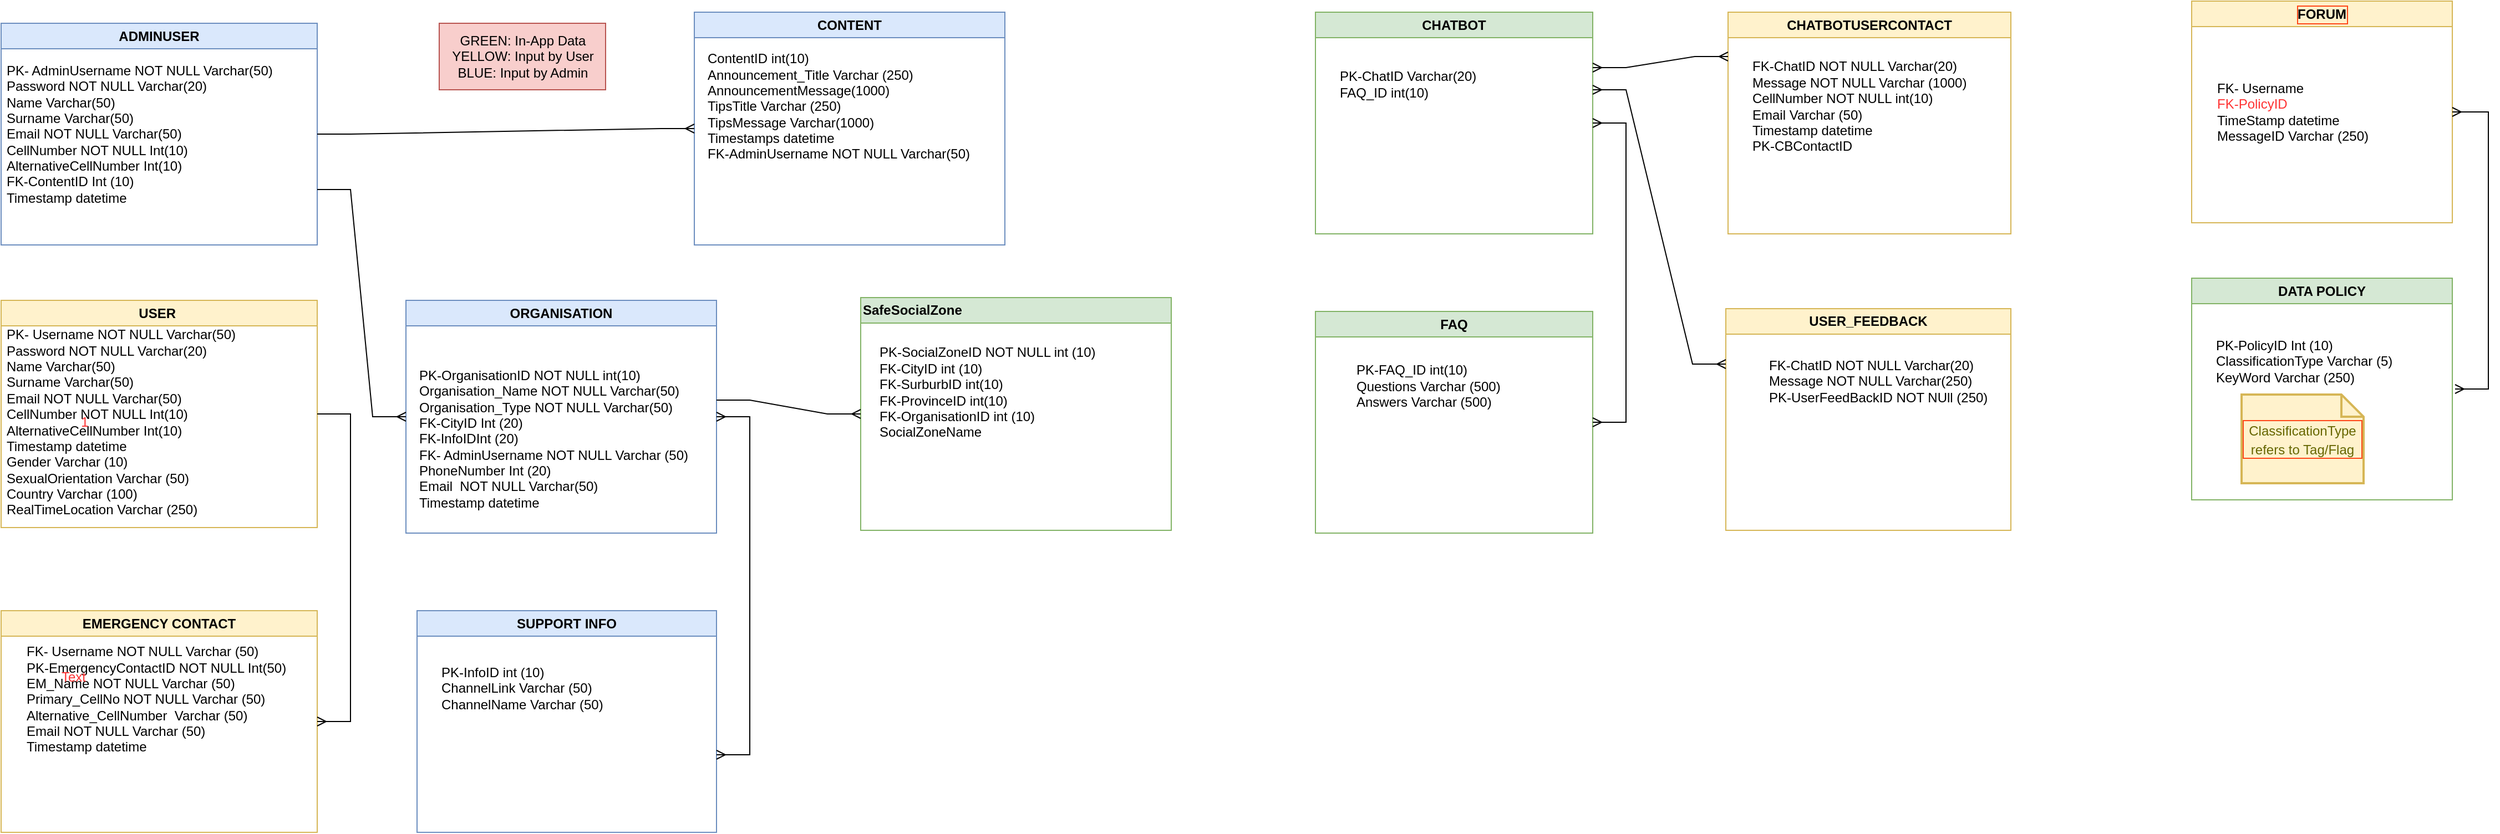 <mxfile version="20.8.16" type="github">
  <diagram id="C5RBs43oDa-KdzZeNtuy" name="Page-1">
    <mxGraphModel dx="2415" dy="2185" grid="1" gridSize="10" guides="1" tooltips="1" connect="1" arrows="1" fold="1" page="1" pageScale="1" pageWidth="827" pageHeight="1169" math="0" shadow="0">
      <root>
        <mxCell id="WIyWlLk6GJQsqaUBKTNV-0" />
        <mxCell id="WIyWlLk6GJQsqaUBKTNV-1" parent="WIyWlLk6GJQsqaUBKTNV-0" />
        <mxCell id="6yo70VMg6lP2LdjrL4yp-1" value="USER&amp;nbsp;" style="swimlane;whiteSpace=wrap;html=1;fillColor=#fff2cc;strokeColor=#d6b656;" parent="WIyWlLk6GJQsqaUBKTNV-1" vertex="1">
          <mxGeometry x="-45" y="-530" width="285" height="205" as="geometry" />
        </mxCell>
        <mxCell id="6yo70VMg6lP2LdjrL4yp-2" value="PK- Username NOT NULL Varchar(50)&lt;br&gt;Password NOT NULL Varchar(20)&lt;br&gt;Name Varchar(50)&lt;br&gt;Surname Varchar(50)&lt;br&gt;Email NOT NULL Varchar(50)&lt;br&gt;CellNumber NOT NULL Int(10)&lt;br&gt;AlternativeCellNumber Int(10)&lt;br style=&quot;border-color: var(--border-color);&quot;&gt;Timestamp datetime&lt;br&gt;Gender Varchar (10)&lt;br&gt;SexualOrientation Varchar (50)&lt;br&gt;Country Varchar (100)&lt;br&gt;RealTimeLocation Varchar (250)" style="text;html=1;align=left;verticalAlign=middle;resizable=0;points=[];autosize=1;strokeColor=none;fillColor=none;" parent="6yo70VMg6lP2LdjrL4yp-1" vertex="1">
          <mxGeometry x="3" y="15" width="230" height="190" as="geometry" />
        </mxCell>
        <mxCell id="6yo70VMg6lP2LdjrL4yp-5" value="ORGANISATION" style="swimlane;whiteSpace=wrap;html=1;fillColor=#dae8fc;strokeColor=#6c8ebf;" parent="WIyWlLk6GJQsqaUBKTNV-1" vertex="1">
          <mxGeometry x="320" y="-530" width="280" height="210" as="geometry" />
        </mxCell>
        <mxCell id="yurnyccXjnJKwhIjf-WH-16" value="PK-OrganisationID NOT NULL int(10)&lt;br&gt;Organisation_Name NOT NULL Varchar(50)&lt;br&gt;Organisation_Type NOT NULL Varchar(50)&lt;br&gt;FK-CityID Int (20)&lt;br&gt;FK-InfoIDInt (20)&lt;br&gt;FK- AdminUsername NOT NULL Varchar (50)&lt;br&gt;PhoneNumber Int (20)&lt;br&gt;Email&amp;nbsp; NOT NULL Varchar(50)&lt;br&gt;Timestamp datetime" style="text;html=1;align=left;verticalAlign=middle;resizable=0;points=[];autosize=1;strokeColor=none;fillColor=none;" parent="6yo70VMg6lP2LdjrL4yp-5" vertex="1">
          <mxGeometry x="10" y="55" width="270" height="140" as="geometry" />
        </mxCell>
        <mxCell id="6yo70VMg6lP2LdjrL4yp-20" value="SUPPORT INFO" style="swimlane;whiteSpace=wrap;html=1;fillColor=#dae8fc;strokeColor=#6c8ebf;" parent="WIyWlLk6GJQsqaUBKTNV-1" vertex="1">
          <mxGeometry x="330" y="-250" width="270" height="200" as="geometry" />
        </mxCell>
        <mxCell id="6yo70VMg6lP2LdjrL4yp-53" value="PK-InfoID int (10)&lt;br&gt;ChannelLink Varchar (50)&lt;br&gt;ChannelName Varchar (50)" style="text;html=1;align=left;verticalAlign=middle;resizable=0;points=[];autosize=1;strokeColor=none;fillColor=none;" parent="6yo70VMg6lP2LdjrL4yp-20" vertex="1">
          <mxGeometry x="20" y="40" width="170" height="60" as="geometry" />
        </mxCell>
        <mxCell id="6yo70VMg6lP2LdjrL4yp-25" value="FORUM" style="swimlane;whiteSpace=wrap;html=1;fillColor=#fff2cc;strokeColor=#d6b656;labelBorderColor=#FF4719;" parent="WIyWlLk6GJQsqaUBKTNV-1" vertex="1">
          <mxGeometry x="1930" y="-800" width="235" height="200" as="geometry" />
        </mxCell>
        <mxCell id="6yo70VMg6lP2LdjrL4yp-56" value="FK- Username&lt;br&gt;&lt;font color=&quot;#ff3333&quot;&gt;FK-PolicyID&amp;nbsp;&lt;br style=&quot;border-color: var(--border-color);&quot;&gt;&lt;/font&gt;TimeStamp datetime&lt;br&gt;MessageID Varchar (250)" style="text;html=1;align=left;verticalAlign=middle;resizable=0;points=[];autosize=1;strokeColor=none;fillColor=none;" parent="6yo70VMg6lP2LdjrL4yp-25" vertex="1">
          <mxGeometry x="21" y="65" width="160" height="70" as="geometry" />
        </mxCell>
        <mxCell id="6yo70VMg6lP2LdjrL4yp-33" value="CONTENT" style="swimlane;whiteSpace=wrap;html=1;fillColor=#dae8fc;strokeColor=#6c8ebf;startSize=23;" parent="WIyWlLk6GJQsqaUBKTNV-1" vertex="1">
          <mxGeometry x="580" y="-790" width="280" height="210" as="geometry" />
        </mxCell>
        <mxCell id="6yo70VMg6lP2LdjrL4yp-35" value="ContentID int(10)&lt;br&gt;Announcement_Title Varchar (250)&lt;br&gt;AnnouncementMessage(1000)&lt;br&gt;TipsTitle Varchar (250)&lt;br&gt;TipsMessage Varchar(1000)&lt;br&gt;Timestamps datetime&lt;br&gt;FK-AdminUsername NOT NULL Varchar(50)" style="text;html=1;align=left;verticalAlign=middle;resizable=0;points=[];autosize=1;strokeColor=none;fillColor=none;" parent="6yo70VMg6lP2LdjrL4yp-33" vertex="1">
          <mxGeometry x="10" y="30" width="260" height="110" as="geometry" />
        </mxCell>
        <mxCell id="6yo70VMg6lP2LdjrL4yp-37" value="CHATBOT" style="swimlane;whiteSpace=wrap;html=1;fillColor=#d5e8d4;strokeColor=#82b366;align=center;" parent="WIyWlLk6GJQsqaUBKTNV-1" vertex="1">
          <mxGeometry x="1140" y="-790" width="250" height="200" as="geometry" />
        </mxCell>
        <mxCell id="6yo70VMg6lP2LdjrL4yp-41" value="PK-ChatID Varchar(20)&lt;br&gt;FAQ_ID int(10)" style="text;html=1;align=left;verticalAlign=middle;resizable=0;points=[];autosize=1;strokeColor=none;fillColor=none;" parent="6yo70VMg6lP2LdjrL4yp-37" vertex="1">
          <mxGeometry x="20" y="45" width="150" height="40" as="geometry" />
        </mxCell>
        <mxCell id="6yo70VMg6lP2LdjrL4yp-50" value="DATA POLICY" style="swimlane;whiteSpace=wrap;html=1;fillColor=#d5e8d4;strokeColor=#82b366;align=center;" parent="WIyWlLk6GJQsqaUBKTNV-1" vertex="1">
          <mxGeometry x="1930" y="-550" width="235" height="200" as="geometry" />
        </mxCell>
        <mxCell id="6yo70VMg6lP2LdjrL4yp-51" value="PK-PolicyID Int (10)&lt;br&gt;ClassificationType Varchar (5)&lt;br&gt;KeyWord Varchar (250)" style="text;html=1;align=left;verticalAlign=middle;resizable=0;points=[];autosize=1;strokeColor=none;fillColor=none;" parent="6yo70VMg6lP2LdjrL4yp-50" vertex="1">
          <mxGeometry x="20" y="45" width="180" height="60" as="geometry" />
        </mxCell>
        <mxCell id="2uVpW_mxuj3ojrGI71kV-70" value="&lt;font style=&quot;font-size: 12px;&quot;&gt;ClassificationType refers to Tag/Flag&lt;/font&gt;" style="shape=note;strokeWidth=2;fontSize=14;size=20;whiteSpace=wrap;html=1;fillColor=#fff2cc;strokeColor=#d6b656;fontColor=#666600;labelBorderColor=#FF4719;" parent="6yo70VMg6lP2LdjrL4yp-50" vertex="1">
          <mxGeometry x="45" y="105" width="110.0" height="80" as="geometry" />
        </mxCell>
        <mxCell id="yurnyccXjnJKwhIjf-WH-17" value="GREEN: In-App Data&lt;br&gt;YELLOW: Input by User&lt;br&gt;BLUE: Input by Admin" style="text;html=1;align=center;verticalAlign=middle;resizable=0;points=[];autosize=1;strokeColor=#b85450;fillColor=#f8cecc;" parent="WIyWlLk6GJQsqaUBKTNV-1" vertex="1">
          <mxGeometry x="350" y="-780" width="150" height="60" as="geometry" />
        </mxCell>
        <mxCell id="2uVpW_mxuj3ojrGI71kV-15" value="SafeSocialZone" style="swimlane;whiteSpace=wrap;html=1;fillColor=#d5e8d4;strokeColor=#82b366;startSize=23;align=left;" parent="WIyWlLk6GJQsqaUBKTNV-1" vertex="1">
          <mxGeometry x="730" y="-532.5" width="280" height="210" as="geometry" />
        </mxCell>
        <mxCell id="2uVpW_mxuj3ojrGI71kV-22" value="PK-SocialZoneID NOT NULL int (10)&lt;br&gt;FK-CityID int (10)&lt;br&gt;FK-SurburbID int(10)&lt;br&gt;FK-ProvinceID int(10)&lt;br&gt;FK-OrganisationID int (10)&lt;br&gt;SocialZoneName" style="text;html=1;align=left;verticalAlign=middle;resizable=0;points=[];autosize=1;strokeColor=none;fillColor=none;" parent="2uVpW_mxuj3ojrGI71kV-15" vertex="1">
          <mxGeometry x="15" y="35" width="220" height="100" as="geometry" />
        </mxCell>
        <mxCell id="2uVpW_mxuj3ojrGI71kV-41" value="EMERGENCY CONTACT" style="swimlane;whiteSpace=wrap;html=1;fillColor=#fff2cc;strokeColor=#d6b656;" parent="WIyWlLk6GJQsqaUBKTNV-1" vertex="1">
          <mxGeometry x="-45" y="-250" width="285" height="200" as="geometry" />
        </mxCell>
        <mxCell id="2uVpW_mxuj3ojrGI71kV-42" value="FK- Username NOT NULL Varchar (50)&lt;br&gt;PK-EmergencyContactID NOT NULL Int(50)&lt;br&gt;EM_Name NOT NULL Varchar (50)&lt;br&gt;Primary_CellNo NOT NULL Varchar (50)&lt;br&gt;Alternative_CellNumber&amp;nbsp; Varchar (50)&lt;br&gt;Email NOT NULL Varchar (50)&lt;br&gt;Timestamp datetime" style="text;html=1;align=left;verticalAlign=middle;resizable=0;points=[];autosize=1;strokeColor=none;fillColor=none;" parent="2uVpW_mxuj3ojrGI71kV-41" vertex="1">
          <mxGeometry x="21" y="25" width="260" height="110" as="geometry" />
        </mxCell>
        <mxCell id="2uVpW_mxuj3ojrGI71kV-44" value="FAQ" style="swimlane;whiteSpace=wrap;html=1;fillColor=#d5e8d4;strokeColor=#82b366;align=center;" parent="WIyWlLk6GJQsqaUBKTNV-1" vertex="1">
          <mxGeometry x="1140" y="-520" width="250" height="200" as="geometry" />
        </mxCell>
        <mxCell id="2uVpW_mxuj3ojrGI71kV-45" value="&lt;br&gt;PK-FAQ_ID int(10)&lt;br&gt;Questions Varchar (500)&lt;br&gt;Answers Varchar (500)" style="text;html=1;align=left;verticalAlign=middle;resizable=0;points=[];autosize=1;strokeColor=none;fillColor=none;" parent="2uVpW_mxuj3ojrGI71kV-44" vertex="1">
          <mxGeometry x="35" y="25" width="150" height="70" as="geometry" />
        </mxCell>
        <mxCell id="2uVpW_mxuj3ojrGI71kV-61" value="1" style="text;html=1;align=center;verticalAlign=middle;resizable=0;points=[];autosize=1;strokeColor=none;fillColor=none;fontColor=#FF3333;" parent="WIyWlLk6GJQsqaUBKTNV-1" vertex="1">
          <mxGeometry x="15" y="-435" width="30" height="30" as="geometry" />
        </mxCell>
        <mxCell id="2uVpW_mxuj3ojrGI71kV-62" value="Text" style="text;html=1;align=center;verticalAlign=middle;resizable=0;points=[];autosize=1;strokeColor=none;fillColor=none;fontColor=#FF3333;" parent="WIyWlLk6GJQsqaUBKTNV-1" vertex="1">
          <mxGeometry x="-5" y="-205" width="50" height="30" as="geometry" />
        </mxCell>
        <mxCell id="2uVpW_mxuj3ojrGI71kV-68" value="ADMINUSER" style="swimlane;whiteSpace=wrap;html=1;fillColor=#dae8fc;strokeColor=#6c8ebf;startSize=23;" parent="WIyWlLk6GJQsqaUBKTNV-1" vertex="1">
          <mxGeometry x="-45" y="-780" width="285" height="200" as="geometry" />
        </mxCell>
        <mxCell id="2uVpW_mxuj3ojrGI71kV-69" value="PK- AdminUsername NOT NULL Varchar(50)&lt;br&gt;Password NOT NULL Varchar(20)&lt;br&gt;Name Varchar(50)&lt;br&gt;Surname Varchar(50)&lt;br&gt;Email NOT NULL Varchar(50)&lt;br&gt;CellNumber NOT NULL Int(10)&lt;br&gt;AlternativeCellNumber Int(10)&lt;br&gt;FK-ContentID Int (10)&lt;br style=&quot;border-color: var(--border-color);&quot;&gt;Timestamp datetime" style="text;html=1;align=left;verticalAlign=middle;resizable=0;points=[];autosize=1;strokeColor=none;fillColor=none;" parent="2uVpW_mxuj3ojrGI71kV-68" vertex="1">
          <mxGeometry x="3" y="30" width="260" height="140" as="geometry" />
        </mxCell>
        <mxCell id="2uVpW_mxuj3ojrGI71kV-71" value="CHATBOTUSERCONTACT" style="swimlane;whiteSpace=wrap;html=1;fillColor=#fff2cc;strokeColor=#d6b656;align=center;" parent="WIyWlLk6GJQsqaUBKTNV-1" vertex="1">
          <mxGeometry x="1512" y="-790" width="255" height="200" as="geometry" />
        </mxCell>
        <mxCell id="2uVpW_mxuj3ojrGI71kV-72" value="FK-ChatID NOT NULL Varchar(20)&lt;br style=&quot;border-color: var(--border-color);&quot;&gt;Message NOT NULL Varchar (1000)&lt;br&gt;CellNumber NOT NULL int(10)&lt;br&gt;Email Varchar (50)&lt;br&gt;Timestamp datetime&lt;br&gt;PK-CBContactID" style="text;html=1;align=left;verticalAlign=middle;resizable=0;points=[];autosize=1;strokeColor=none;fillColor=none;" parent="2uVpW_mxuj3ojrGI71kV-71" vertex="1">
          <mxGeometry x="20" y="35" width="220" height="100" as="geometry" />
        </mxCell>
        <mxCell id="2uVpW_mxuj3ojrGI71kV-73" value="USER_FEEDBACK" style="swimlane;whiteSpace=wrap;html=1;fillColor=#fff2cc;strokeColor=#d6b656;align=center;" parent="WIyWlLk6GJQsqaUBKTNV-1" vertex="1">
          <mxGeometry x="1510" y="-522.5" width="257" height="200" as="geometry" />
        </mxCell>
        <mxCell id="2uVpW_mxuj3ojrGI71kV-74" value="FK-ChatID NOT NULL Varchar(20)&lt;br style=&quot;border-color: var(--border-color);&quot;&gt;Message NOT NULL Varchar(250)&lt;br&gt;PK-UserFeedBackID NOT NUll (250)" style="text;html=1;align=left;verticalAlign=middle;resizable=0;points=[];autosize=1;strokeColor=none;fillColor=none;" parent="2uVpW_mxuj3ojrGI71kV-73" vertex="1">
          <mxGeometry x="37" y="35" width="220" height="60" as="geometry" />
        </mxCell>
        <mxCell id="Yy6AOTnck7KrNuzbiVMf-2" value="" style="edgeStyle=entityRelationEdgeStyle;fontSize=12;html=1;endArrow=ERmany;rounded=0;exitX=1;exitY=0.5;exitDx=0;exitDy=0;entryX=1;entryY=0.5;entryDx=0;entryDy=0;" parent="WIyWlLk6GJQsqaUBKTNV-1" source="6yo70VMg6lP2LdjrL4yp-1" target="2uVpW_mxuj3ojrGI71kV-41" edge="1">
          <mxGeometry width="100" height="100" relative="1" as="geometry">
            <mxPoint x="-50" y="-430" as="sourcePoint" />
            <mxPoint x="-51" y="-120" as="targetPoint" />
          </mxGeometry>
        </mxCell>
        <mxCell id="Yy6AOTnck7KrNuzbiVMf-3" value="" style="edgeStyle=entityRelationEdgeStyle;fontSize=12;html=1;endArrow=ERmany;rounded=0;exitX=1;exitY=0.5;exitDx=0;exitDy=0;entryX=0;entryY=0.5;entryDx=0;entryDy=0;" parent="WIyWlLk6GJQsqaUBKTNV-1" source="2uVpW_mxuj3ojrGI71kV-68" target="6yo70VMg6lP2LdjrL4yp-33" edge="1">
          <mxGeometry width="100" height="100" relative="1" as="geometry">
            <mxPoint x="290" y="-530" as="sourcePoint" />
            <mxPoint x="1080" y="-550" as="targetPoint" />
          </mxGeometry>
        </mxCell>
        <mxCell id="Yy6AOTnck7KrNuzbiVMf-6" value="" style="edgeStyle=entityRelationEdgeStyle;fontSize=12;html=1;endArrow=ERmany;startArrow=ERmany;rounded=0;entryX=1;entryY=0.5;entryDx=0;entryDy=0;" parent="WIyWlLk6GJQsqaUBKTNV-1" target="6yo70VMg6lP2LdjrL4yp-5" edge="1">
          <mxGeometry width="100" height="100" relative="1" as="geometry">
            <mxPoint x="600" y="-120" as="sourcePoint" />
            <mxPoint x="460" y="-330" as="targetPoint" />
          </mxGeometry>
        </mxCell>
        <mxCell id="Yy6AOTnck7KrNuzbiVMf-7" value="" style="edgeStyle=entityRelationEdgeStyle;fontSize=12;html=1;endArrow=ERmany;rounded=0;entryX=0;entryY=0.5;entryDx=0;entryDy=0;" parent="WIyWlLk6GJQsqaUBKTNV-1" target="2uVpW_mxuj3ojrGI71kV-15" edge="1">
          <mxGeometry width="100" height="100" relative="1" as="geometry">
            <mxPoint x="600" y="-440" as="sourcePoint" />
            <mxPoint x="650" y="-470" as="targetPoint" />
          </mxGeometry>
        </mxCell>
        <mxCell id="Yy6AOTnck7KrNuzbiVMf-8" value="" style="edgeStyle=entityRelationEdgeStyle;fontSize=12;html=1;endArrow=ERmany;rounded=0;entryX=0;entryY=0.5;entryDx=0;entryDy=0;exitX=1;exitY=0.75;exitDx=0;exitDy=0;" parent="WIyWlLk6GJQsqaUBKTNV-1" source="2uVpW_mxuj3ojrGI71kV-68" target="6yo70VMg6lP2LdjrL4yp-5" edge="1">
          <mxGeometry width="100" height="100" relative="1" as="geometry">
            <mxPoint x="314" y="-580" as="sourcePoint" />
            <mxPoint x="414" y="-680" as="targetPoint" />
          </mxGeometry>
        </mxCell>
        <mxCell id="Yy6AOTnck7KrNuzbiVMf-10" value="" style="edgeStyle=entityRelationEdgeStyle;fontSize=12;html=1;endArrow=ERmany;startArrow=ERmany;rounded=0;entryX=1;entryY=0.5;entryDx=0;entryDy=0;exitX=1;exitY=0.5;exitDx=0;exitDy=0;" parent="WIyWlLk6GJQsqaUBKTNV-1" source="2uVpW_mxuj3ojrGI71kV-44" target="6yo70VMg6lP2LdjrL4yp-37" edge="1">
          <mxGeometry width="100" height="100" relative="1" as="geometry">
            <mxPoint x="1280" y="-510" as="sourcePoint" />
            <mxPoint x="1380" y="-610" as="targetPoint" />
          </mxGeometry>
        </mxCell>
        <mxCell id="Yy6AOTnck7KrNuzbiVMf-11" value="" style="edgeStyle=entityRelationEdgeStyle;fontSize=12;html=1;endArrow=ERmany;startArrow=ERmany;rounded=0;entryX=0;entryY=0.25;entryDx=0;entryDy=0;" parent="WIyWlLk6GJQsqaUBKTNV-1" target="2uVpW_mxuj3ojrGI71kV-73" edge="1">
          <mxGeometry width="100" height="100" relative="1" as="geometry">
            <mxPoint x="1390" y="-720" as="sourcePoint" />
            <mxPoint x="1530" y="-490" as="targetPoint" />
          </mxGeometry>
        </mxCell>
        <mxCell id="Yy6AOTnck7KrNuzbiVMf-12" value="" style="edgeStyle=entityRelationEdgeStyle;fontSize=12;html=1;endArrow=ERmany;startArrow=ERmany;rounded=0;exitX=1;exitY=0.25;exitDx=0;exitDy=0;" parent="WIyWlLk6GJQsqaUBKTNV-1" source="6yo70VMg6lP2LdjrL4yp-37" edge="1">
          <mxGeometry width="100" height="100" relative="1" as="geometry">
            <mxPoint x="1412" y="-650" as="sourcePoint" />
            <mxPoint x="1512" y="-750" as="targetPoint" />
          </mxGeometry>
        </mxCell>
        <mxCell id="Yy6AOTnck7KrNuzbiVMf-13" value="" style="edgeStyle=entityRelationEdgeStyle;fontSize=12;html=1;endArrow=ERmany;startArrow=ERmany;rounded=0;entryX=1;entryY=0.5;entryDx=0;entryDy=0;" parent="WIyWlLk6GJQsqaUBKTNV-1" target="6yo70VMg6lP2LdjrL4yp-25" edge="1">
          <mxGeometry width="100" height="100" relative="1" as="geometry">
            <mxPoint x="2167.5" y="-450" as="sourcePoint" />
            <mxPoint x="1927.5" y="-690" as="targetPoint" />
          </mxGeometry>
        </mxCell>
      </root>
    </mxGraphModel>
  </diagram>
</mxfile>

